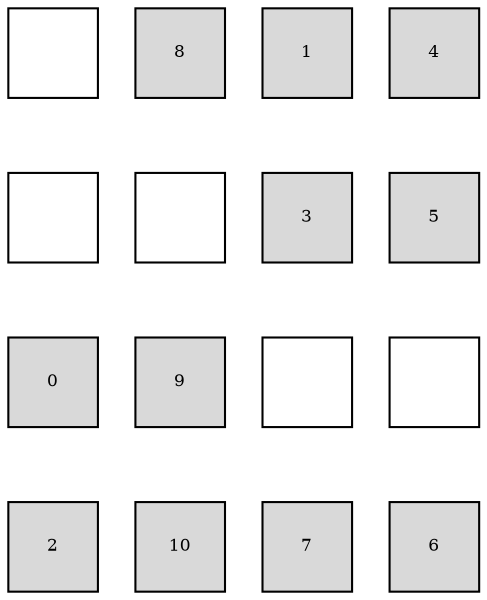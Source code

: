 digraph layout{
 rankdir=TB;
 splines=ortho;
 node [style=filled shape=square fixedsize=true width=0.6];
0[label="", fontsize=8, fillcolor="#ffffff"];
1[label="8", fontsize=8, fillcolor="#d9d9d9"];
2[label="1", fontsize=8, fillcolor="#d9d9d9"];
3[label="4", fontsize=8, fillcolor="#d9d9d9"];
4[label="", fontsize=8, fillcolor="#ffffff"];
5[label="", fontsize=8, fillcolor="#ffffff"];
6[label="3", fontsize=8, fillcolor="#d9d9d9"];
7[label="5", fontsize=8, fillcolor="#d9d9d9"];
8[label="0", fontsize=8, fillcolor="#d9d9d9"];
9[label="9", fontsize=8, fillcolor="#d9d9d9"];
10[label="", fontsize=8, fillcolor="#ffffff"];
11[label="", fontsize=8, fillcolor="#ffffff"];
12[label="2", fontsize=8, fillcolor="#d9d9d9"];
13[label="10", fontsize=8, fillcolor="#d9d9d9"];
14[label="7", fontsize=8, fillcolor="#d9d9d9"];
15[label="6", fontsize=8, fillcolor="#d9d9d9"];
edge [constraint=true, style=invis];
0 -> 4 -> 8 -> 12;
1 -> 5 -> 9 -> 13;
2 -> 6 -> 10 -> 14;
3 -> 7 -> 11 -> 15;
rank = same {0 -> 1 -> 2 -> 3};
rank = same {4 -> 5 -> 6 -> 7};
rank = same {8 -> 9 -> 10 -> 11};
rank = same {12 -> 13 -> 14 -> 15};
}